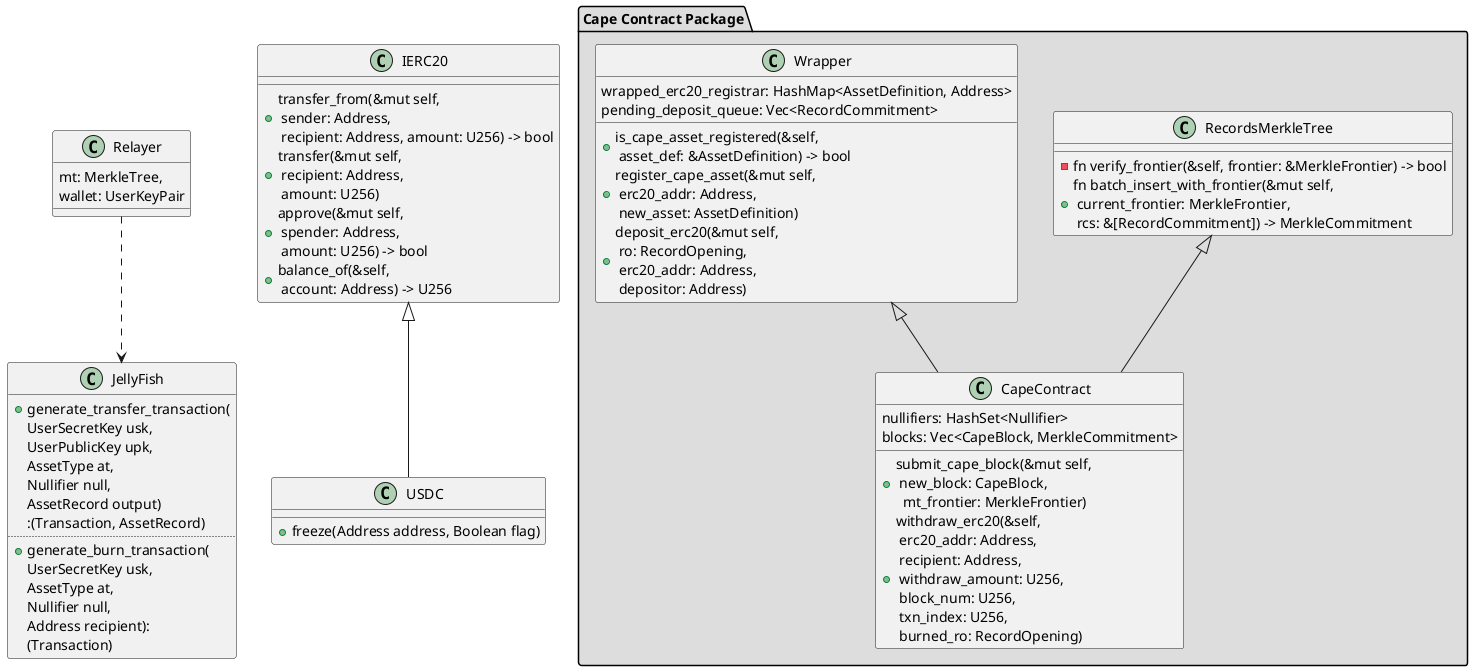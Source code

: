 
@startuml

class JellyFish {
  +generate_transfer_transaction(
      UserSecretKey usk,
      UserPublicKey upk,
      AssetType at,
      Nullifier null,
      AssetRecord output)
      :(Transaction, AssetRecord)
  ..
  +generate_burn_transaction(
      UserSecretKey usk,
      AssetType at,
      Nullifier null,
      Address recipient):
      (Transaction)
}

class Relayer {
    mt: MerkleTree,
    wallet: UserKeyPair

}


package "Cape Contract Package" #DDDDDD {

    class RecordsMerkleTree {
        - fn verify_frontier(&self, frontier: &MerkleFrontier) -> bool
        + fn batch_insert_with_frontier(&mut self, \n current_frontier: MerkleFrontier, \n rcs: &[RecordCommitment]) -> MerkleCommitment
    }

    class CapeContract {
        nullifiers: HashSet<Nullifier>
        blocks: Vec<CapeBlock, MerkleCommitment>

        + submit_cape_block(&mut self, \n new_block: CapeBlock, \n  mt_frontier: MerkleFrontier)
        + withdraw_erc20(&self, \n erc20_addr: Address, \n recipient: Address, \n withdraw_amount: U256, \n block_num: U256,  \n txn_index: U256, \n burned_ro: RecordOpening)
    }

    class Wrapper {
        wrapped_erc20_registrar: HashMap<AssetDefinition, Address>
        pending_deposit_queue: Vec<RecordCommitment>
        +is_cape_asset_registered(&self, \n asset_def: &AssetDefinition) -> bool
        +register_cape_asset(&mut self, \n erc20_addr: Address, \n new_asset: AssetDefinition)
        +deposit_erc20(&mut self, \n ro: RecordOpening, \n erc20_addr: Address, \n depositor: Address)
    }

}

class IERC20 {
  +transfer_from(&mut self, \n sender: Address, \n recipient: Address, amount: U256) -> bool
  +transfer(&mut self, \n recipient: Address, \n amount: U256)
  +approve(&mut self, \n spender: Address, \n amount: U256) -> bool
  +balance_of(&self, \n account: Address) -> U256
}

class USDC {
  +freeze(Address address, Boolean flag)
}

Wrapper <|-- "CapeContract"
RecordsMerkleTree <|-- "CapeContract"
IERC20 <|-- USDC
Relayer ..> JellyFish
@enduml
